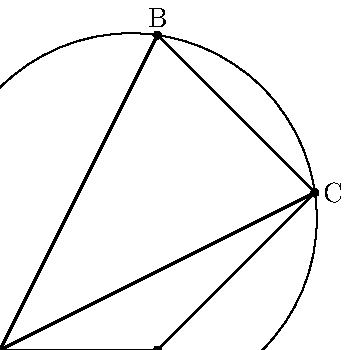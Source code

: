 vardef circumcenter(expr p, q, r) =
  pair u,v,s,t;

  u=0.5[p,q];
  v=u+((q-p) rotated 90);

  s=0.5[q,r];
  t=s+((q-r) rotated 90);

  pair res;
  res=whatever[u,v]=whatever[s,t];
  res
enddef;

pair p[];
p1=(0,0); p2=(2cm, 4cm);
p3=(4cm,2cm); p4=(2cm, 0cm);

pair c;
c=circumcenter(p1,p2,p3);

def draw_points_with_circle =
  dotlabel.lft("A", p1);
  dotlabel.top("B", p2);
  dotlabel.rt("C", p3);
  dotlabel.bot("D", p4);
  draw fullcircle scaled 2length(c-p1) shifted c;
enddef;

beginfig(1);
  draw_points_with_circle;
  draw p1--p2--p3--p4--p1--p3 withpen pencircle scaled 1;
endfig;

beginfig(2);
  draw_points_with_circle;
  draw p1--p2--p4--cycle withpen pencircle scaled 1;
  draw p2--p3--p4--cycle withpen pencircle scaled 1;
endfig;

beginfig(3);
  pen p;
  p = pencircle scaled 5;

  numeric w;
  w=6cm;

  z1=(.5w, .6w);
  draw (x1,0)--(x1, w);
  draw z1 withpen p;

  z2=(.2w, .4w);
  draw (0,y2)--(x1, y2);
  draw z2 withpen p;

  z7=(.35w, .7w);
  draw z7 withpen p;
  draw (x7,y2)--(x7,w);

  z3=(.3w,.2w);
  draw (x3,0)--(x3, y2);
  draw z3 withpen p;
  draw (.4w,.1w) withpen p;

  z5=(.8w, .5w);
  draw (x1,y5)--(w, y5);
  draw z5 withpen p;

  z6=(.6w, .9w);
  draw z6 withpen p;
endfig;

end;

